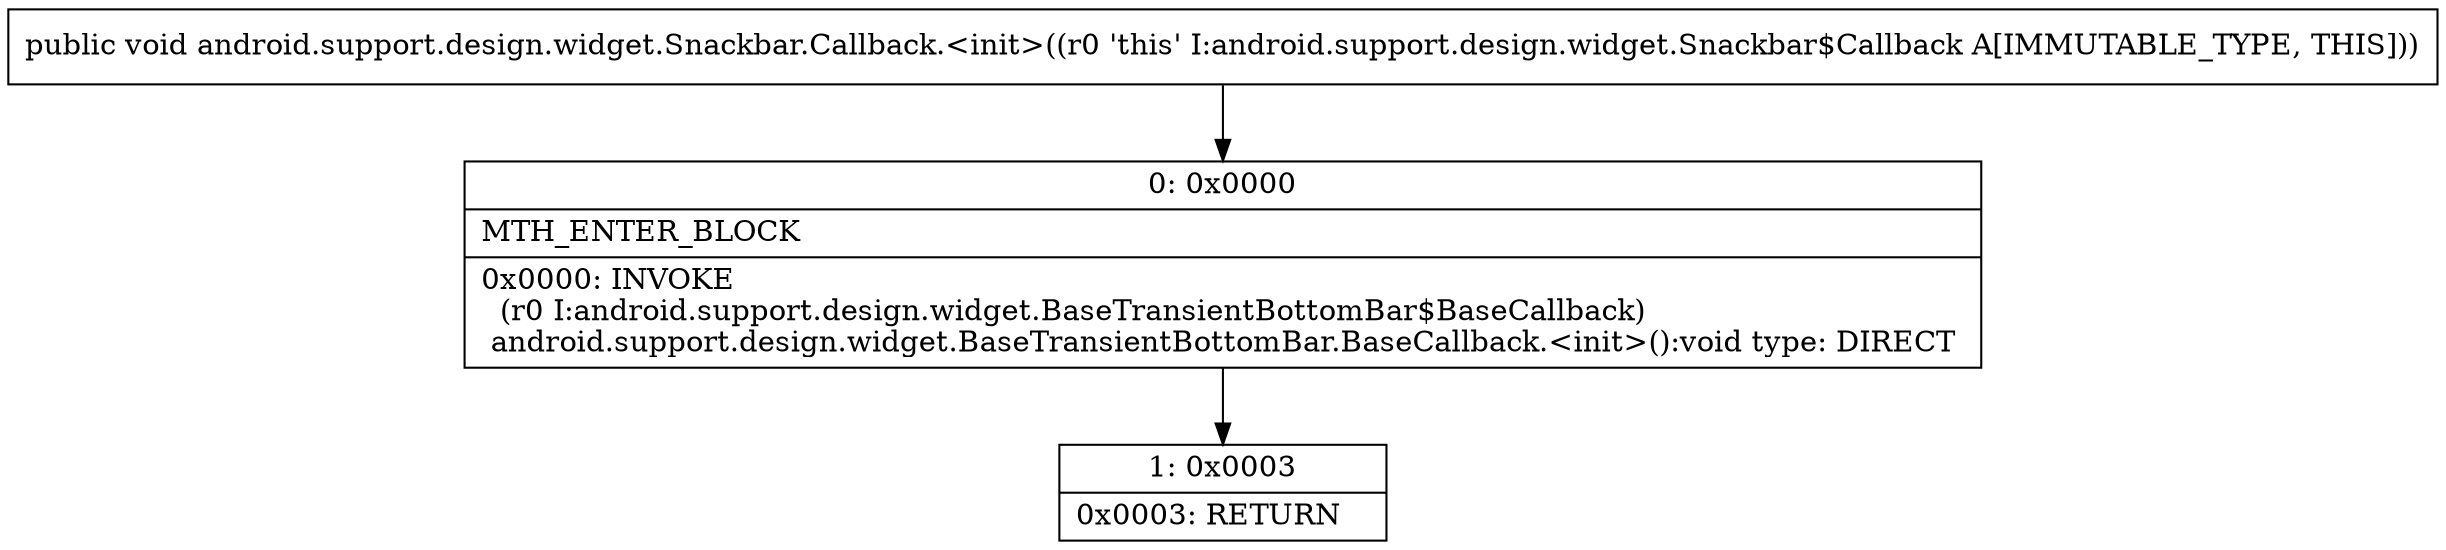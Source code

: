 digraph "CFG forandroid.support.design.widget.Snackbar.Callback.\<init\>()V" {
Node_0 [shape=record,label="{0\:\ 0x0000|MTH_ENTER_BLOCK\l|0x0000: INVOKE  \l  (r0 I:android.support.design.widget.BaseTransientBottomBar$BaseCallback)\l android.support.design.widget.BaseTransientBottomBar.BaseCallback.\<init\>():void type: DIRECT \l}"];
Node_1 [shape=record,label="{1\:\ 0x0003|0x0003: RETURN   \l}"];
MethodNode[shape=record,label="{public void android.support.design.widget.Snackbar.Callback.\<init\>((r0 'this' I:android.support.design.widget.Snackbar$Callback A[IMMUTABLE_TYPE, THIS])) }"];
MethodNode -> Node_0;
Node_0 -> Node_1;
}

